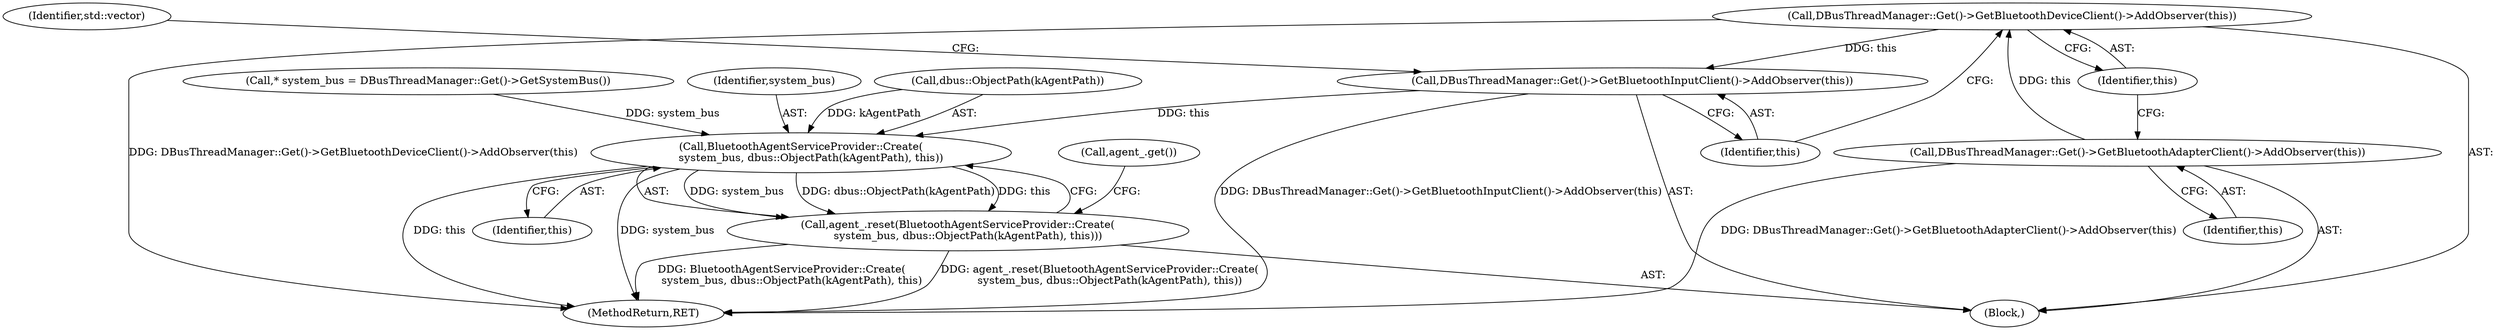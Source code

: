 digraph "0_Chrome_d358f57009b85fb7440208afa5ba87636b491889_0@API" {
"1000105" [label="(Call,DBusThreadManager::Get()->GetBluetoothDeviceClient()->AddObserver(this))"];
"1000103" [label="(Call,DBusThreadManager::Get()->GetBluetoothAdapterClient()->AddObserver(this))"];
"1000107" [label="(Call,DBusThreadManager::Get()->GetBluetoothInputClient()->AddObserver(this))"];
"1000135" [label="(Call,BluetoothAgentServiceProvider::Create(\n      system_bus, dbus::ObjectPath(kAgentPath), this))"];
"1000134" [label="(Call,agent_.reset(BluetoothAgentServiceProvider::Create(\n      system_bus, dbus::ObjectPath(kAgentPath), this)))"];
"1000106" [label="(Identifier,this)"];
"1000111" [label="(Identifier,std::vector)"];
"1000102" [label="(Block,)"];
"1000105" [label="(Call,DBusThreadManager::Get()->GetBluetoothDeviceClient()->AddObserver(this))"];
"1000104" [label="(Identifier,this)"];
"1000135" [label="(Call,BluetoothAgentServiceProvider::Create(\n      system_bus, dbus::ObjectPath(kAgentPath), this))"];
"1000134" [label="(Call,agent_.reset(BluetoothAgentServiceProvider::Create(\n      system_bus, dbus::ObjectPath(kAgentPath), this)))"];
"1000139" [label="(Identifier,this)"];
"1000136" [label="(Identifier,system_bus)"];
"1000131" [label="(Call,* system_bus = DBusThreadManager::Get()->GetSystemBus())"];
"1000108" [label="(Identifier,this)"];
"1000107" [label="(Call,DBusThreadManager::Get()->GetBluetoothInputClient()->AddObserver(this))"];
"1000158" [label="(MethodReturn,RET)"];
"1000141" [label="(Call,agent_.get())"];
"1000137" [label="(Call,dbus::ObjectPath(kAgentPath))"];
"1000103" [label="(Call,DBusThreadManager::Get()->GetBluetoothAdapterClient()->AddObserver(this))"];
"1000105" -> "1000102"  [label="AST: "];
"1000105" -> "1000106"  [label="CFG: "];
"1000106" -> "1000105"  [label="AST: "];
"1000108" -> "1000105"  [label="CFG: "];
"1000105" -> "1000158"  [label="DDG: DBusThreadManager::Get()->GetBluetoothDeviceClient()->AddObserver(this)"];
"1000103" -> "1000105"  [label="DDG: this"];
"1000105" -> "1000107"  [label="DDG: this"];
"1000103" -> "1000102"  [label="AST: "];
"1000103" -> "1000104"  [label="CFG: "];
"1000104" -> "1000103"  [label="AST: "];
"1000106" -> "1000103"  [label="CFG: "];
"1000103" -> "1000158"  [label="DDG: DBusThreadManager::Get()->GetBluetoothAdapterClient()->AddObserver(this)"];
"1000107" -> "1000102"  [label="AST: "];
"1000107" -> "1000108"  [label="CFG: "];
"1000108" -> "1000107"  [label="AST: "];
"1000111" -> "1000107"  [label="CFG: "];
"1000107" -> "1000158"  [label="DDG: DBusThreadManager::Get()->GetBluetoothInputClient()->AddObserver(this)"];
"1000107" -> "1000135"  [label="DDG: this"];
"1000135" -> "1000134"  [label="AST: "];
"1000135" -> "1000139"  [label="CFG: "];
"1000136" -> "1000135"  [label="AST: "];
"1000137" -> "1000135"  [label="AST: "];
"1000139" -> "1000135"  [label="AST: "];
"1000134" -> "1000135"  [label="CFG: "];
"1000135" -> "1000158"  [label="DDG: this"];
"1000135" -> "1000158"  [label="DDG: system_bus"];
"1000135" -> "1000134"  [label="DDG: system_bus"];
"1000135" -> "1000134"  [label="DDG: dbus::ObjectPath(kAgentPath)"];
"1000135" -> "1000134"  [label="DDG: this"];
"1000131" -> "1000135"  [label="DDG: system_bus"];
"1000137" -> "1000135"  [label="DDG: kAgentPath"];
"1000134" -> "1000102"  [label="AST: "];
"1000141" -> "1000134"  [label="CFG: "];
"1000134" -> "1000158"  [label="DDG: agent_.reset(BluetoothAgentServiceProvider::Create(\n      system_bus, dbus::ObjectPath(kAgentPath), this))"];
"1000134" -> "1000158"  [label="DDG: BluetoothAgentServiceProvider::Create(\n      system_bus, dbus::ObjectPath(kAgentPath), this)"];
}
